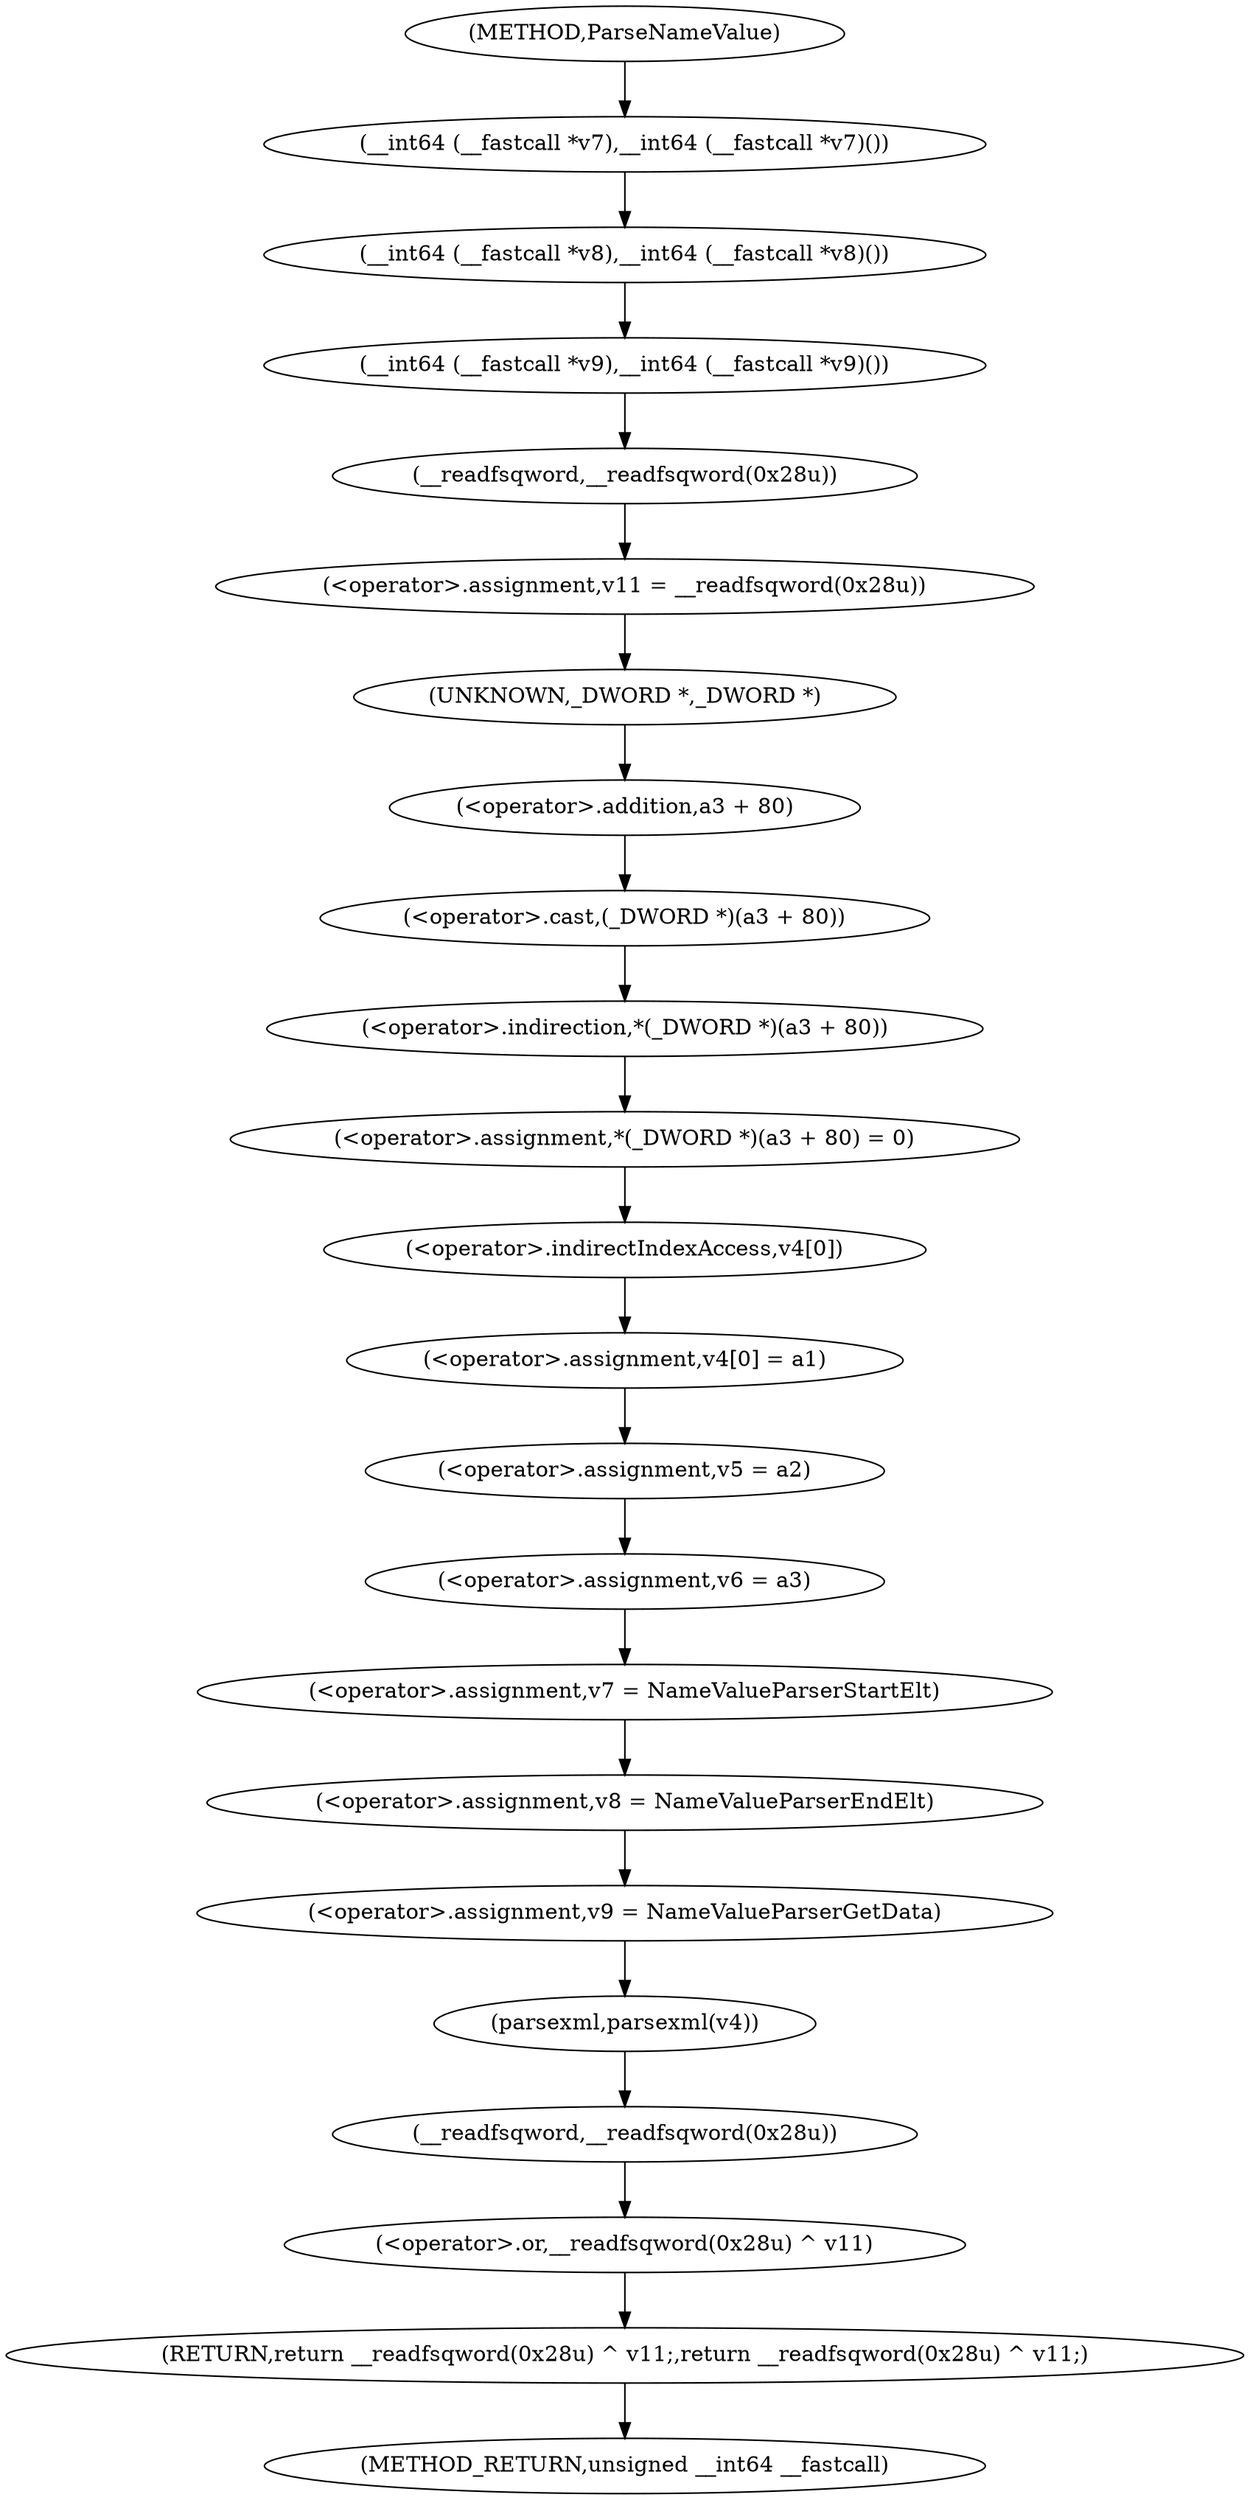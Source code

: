 digraph ParseNameValue {  
"1000117" [label = "(__int64 (__fastcall *v7),__int64 (__fastcall *v7)())" ]
"1000118" [label = "(__int64 (__fastcall *v8),__int64 (__fastcall *v8)())" ]
"1000119" [label = "(__int64 (__fastcall *v9),__int64 (__fastcall *v9)())" ]
"1000122" [label = "(<operator>.assignment,v11 = __readfsqword(0x28u))" ]
"1000124" [label = "(__readfsqword,__readfsqword(0x28u))" ]
"1000128" [label = "(<operator>.assignment,*(_DWORD *)(a3 + 80) = 0)" ]
"1000129" [label = "(<operator>.indirection,*(_DWORD *)(a3 + 80))" ]
"1000130" [label = "(<operator>.cast,(_DWORD *)(a3 + 80))" ]
"1000131" [label = "(UNKNOWN,_DWORD *,_DWORD *)" ]
"1000132" [label = "(<operator>.addition,a3 + 80)" ]
"1000136" [label = "(<operator>.assignment,v4[0] = a1)" ]
"1000137" [label = "(<operator>.indirectIndexAccess,v4[0])" ]
"1000141" [label = "(<operator>.assignment,v5 = a2)" ]
"1000144" [label = "(<operator>.assignment,v6 = a3)" ]
"1000147" [label = "(<operator>.assignment,v7 = NameValueParserStartElt)" ]
"1000150" [label = "(<operator>.assignment,v8 = NameValueParserEndElt)" ]
"1000153" [label = "(<operator>.assignment,v9 = NameValueParserGetData)" ]
"1000157" [label = "(parsexml,parsexml(v4))" ]
"1000159" [label = "(RETURN,return __readfsqword(0x28u) ^ v11;,return __readfsqword(0x28u) ^ v11;)" ]
"1000160" [label = "(<operator>.or,__readfsqword(0x28u) ^ v11)" ]
"1000161" [label = "(__readfsqword,__readfsqword(0x28u))" ]
"1000109" [label = "(METHOD,ParseNameValue)" ]
"1000164" [label = "(METHOD_RETURN,unsigned __int64 __fastcall)" ]
  "1000117" -> "1000118" 
  "1000118" -> "1000119" 
  "1000119" -> "1000124" 
  "1000122" -> "1000131" 
  "1000124" -> "1000122" 
  "1000128" -> "1000137" 
  "1000129" -> "1000128" 
  "1000130" -> "1000129" 
  "1000131" -> "1000132" 
  "1000132" -> "1000130" 
  "1000136" -> "1000141" 
  "1000137" -> "1000136" 
  "1000141" -> "1000144" 
  "1000144" -> "1000147" 
  "1000147" -> "1000150" 
  "1000150" -> "1000153" 
  "1000153" -> "1000157" 
  "1000157" -> "1000161" 
  "1000159" -> "1000164" 
  "1000160" -> "1000159" 
  "1000161" -> "1000160" 
  "1000109" -> "1000117" 
}
